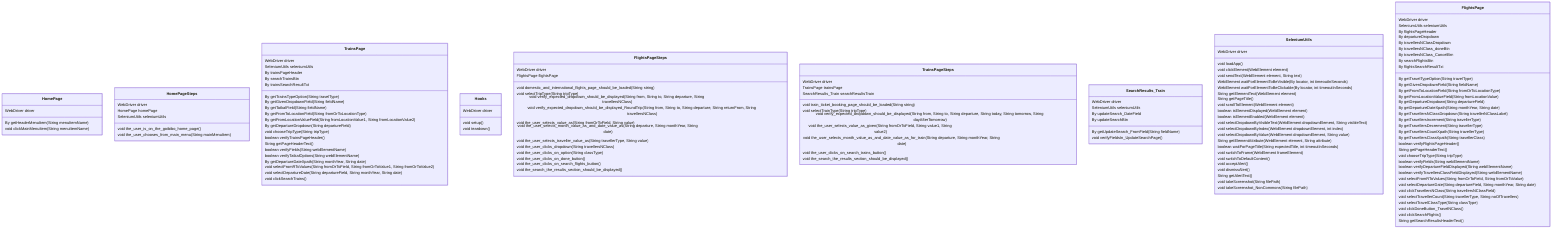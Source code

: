 classDiagram
  class HomePage {
    WebDriver driver
    By getHeaderMenuItem(String menuItemName)
    void clickMainMenuItem(String menuItemName)
  }
  class HomePageSteps {
    WebDriver driver
    HomePage homePage
    SeleniumUtils seleniumUtils
    void the_user_is_on_the_goibibo_home_page()
    void the_user_chooses_from_main_menu(String mainMenuItem)
  }
  class TrainsPage {
    WebDriver driver
    SeleniumUtils seleniumUtils
    By trainsPageHeader
    By searchTrainsBtn
    By trainsSearchResultTxt
    By getTrainsTypeOption(String travelType)
    By getGivenDropdownField(String fieldName)
    By getTatkalField(String fieldName)
    By getFromToLocationField(String fromOrToLocationType)
    By getFromLocationValueField(String fromLocationValue1, String fromLocationValue2)
    By getDepartureDropdown(String departureField)
    void chooseTripType(String tripType)
    boolean verifyTrainsPageHeader()
    String getPageHeaderText()
    boolean verifyFields(String webElementName)
    boolean verifyTatkalOptions(String webElementName)
    By getDepartureDateXpath(String monthYear, String date)
    void selectFromRToValues(String fromOrToField, String fromOrToValue1, String fromOrToValue2)
    void selectDepartureDate(String departureField, String monthYear, String date)
    void clickSearchTrains()
  }
  class Hooks {
    WebDriver driver
    void setup()
    void teardown()
  }
  class FlightsPageSteps {
    WebDriver driver
    FlightsPage flightsPage
    void domestic_and_international_flights_page_should_be_loaded(String string)
    void selectTripType(String tripType)
    void verify_expected_dropdown_should_be_displayed(String from, String to, String departure, String travellersNClass)
    void verify_expected_dropdown_should_be_displayed_RoundTrip(String from, String to, String departure, String returnFrom, String travellersNClass)
    void the_user_selects_value_as(String fromOrToField, String value)
    void the_user_selects_month_value_as_and_date_value_as(String departure, String monthYear, String date)
    void the_user_selects_traveller_value_as(String travellerType, String value)
    void the_user_clicks_dropdown(String travellersNClass)
    void the_user_clicks_on_option(String classType)
    void the_user_clicks_on_done_button()
    void the_user_clicks_on_search_flights_button()
    void the_search_the_results_section_should_be_displayed()
  }
  class TrainsPageSteps {
    WebDriver driver
    TrainsPage trainsPage
    SearchResults_Train searchResultsTrain
    void train_ticket_booking_page_should_be_loaded(String string)
    void selectTrainType(String tripType)
    void verify_expected_dropdown_should_be_displayed(String from, String to, String departure, String today, String tomorrow, String dayAfterTomorrow)
    void the_user_selects_value_as_given(String fromOrToField, String value1, String value2)
    void the_user_selects_month_value_as_and_date_value_as_for_train(String departure, String monthYear, String date)
    void the_user_clicks_on_search_trains_button()
    void the_search_the_results_section_should_be_displayed()
  }
  class SearchResults_Train {
    WebDriver driver
    SeleniumUtils seleniumUtils
    By updateSearch_DateField
    By updateSearchBtn
    By getUpdateSearch_FromField(String fieldName)
    void verifyFieldsIn_UpdateSearchPage()
  }
  class SeleniumUtils {
    WebDriver driver
    void loadApp()
    void clickElement(WebElement element)
    void sendText(WebElement element, String text)
    WebElement waitForElementToBeVisible(By locator, int timeoutInSeconds)
    WebElement waitForElementToBeClickable(By locator, int timeoutInSeconds)
    String getElementText(WebElement element)
    String getPageTitle()
    void scrollToElement(WebElement element)
    boolean isElementDisplayed(WebElement element)
    boolean isElementEnabled(WebElement element)
    void selectDropdownByVisibleText(WebElement dropdownElement, String visibleText)
    void selectDropdownByIndex(WebElement dropdownElement, int index)
    void selectDropdownByValue(WebElement dropdownElement, String value)
    String getElementAttribute(WebElement element, String attribute)
    boolean waitForPageTitle(String expectedTitle, int timeoutInSeconds)
    void switchToFrame(WebElement frameElement)
    void switchToDefaultContent()
    void acceptAlert()
    void dismissAlert()
    String getAlertText()
    void takeScreenshot(String filePath)
    void takeScreenshot_NonCommons(String filePath)
  }
  class FlightsPage {
    WebDriver driver
    SeleniumUtils seleniumUtils
    By flightsPageHeader
    By departureDropdown
    By travellersNClassDropdown
    By travellersNClass_doneBtn
    By travellersNClass_CancelBrn
    By searchFlightsBtn
    By flightsSearchResultTxt
    By getTravelTypeOption(String travelType)
    By getGivenDropdownField(String fieldName)
    By getFromToLocationField(String fromOrToLocationType)
    By getFromLocationValueField(String fromLocationValue)
    By getDepartureDropdown(String departureField)
    By getDepartureDateXpath(String monthYear, String date)
    By getTravellersNClassDropdown(String travellerNClassLabel)
    By getTravellersIncrement(String travellerType)
    By getTravellersDecrement(String travellerType)
    By getTravellersCountXpath(String travellerType)
    By getTravellersClassXpath(String travellerClass)
    boolean verifyFlightsPageHeader()
    String getPageHeaderText()
    void chooseTripType(String tripType)
    boolean verifyFields(String webElementName)
    boolean verifyDepartureFieldDisplayed(String webElementName)
    boolean verifyTravellersClassFieldDisplayed(String webElementName)
    void selectFromRToValues(String fromOrToField, String fromOrToValue)
    void selectDepartureDate(String departureField, String monthYear, String date)
    void clickTravellersNClass(String travellersNClassField)
    void selectTravellerCount(String travellerType, String noOfTravellers)
    void selectTravelClassType(String classType)
    void clickDoneButton_TravelNClass()
    void clickSearchFlights()
    String getSearchResultsHeaderText()
  }